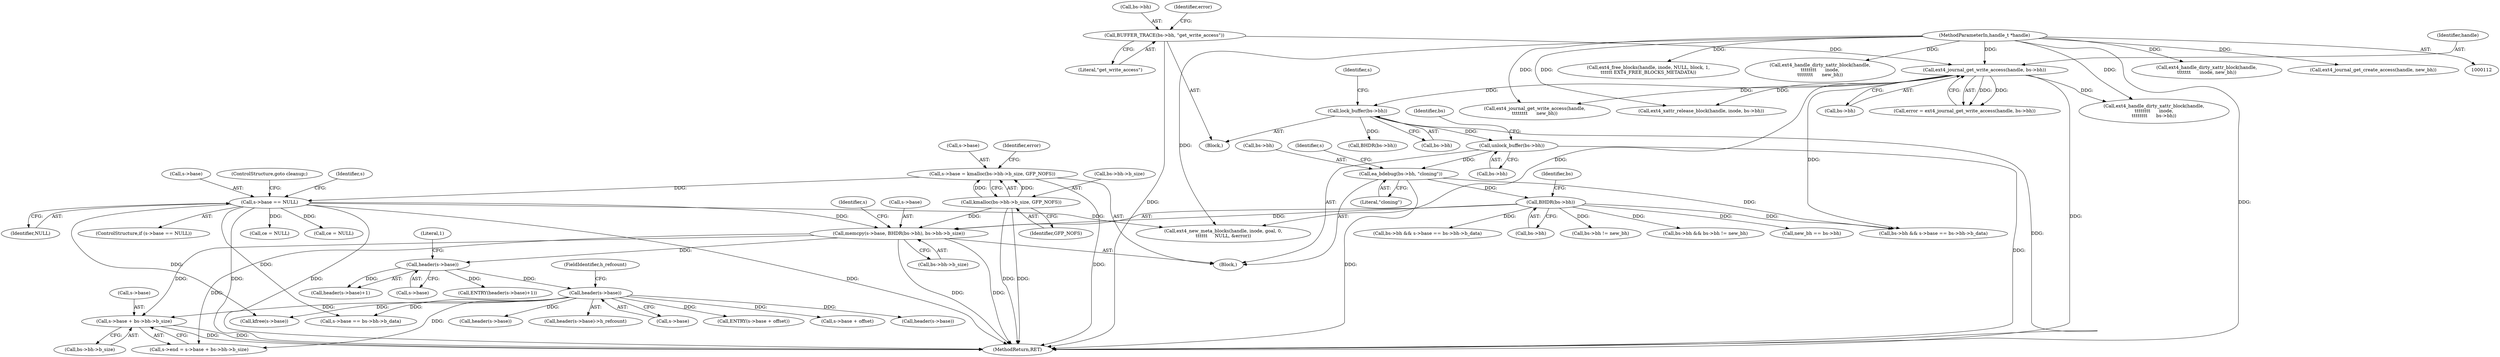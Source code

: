 digraph "0_linux_82939d7999dfc1f1998c4b1c12e2f19edbdff272_3@pointer" {
"1000368" [label="(Call,s->base + bs->bh->b_size)"];
"1000347" [label="(Call,header(s->base))"];
"1000340" [label="(Call,header(s->base))"];
"1000321" [label="(Call,memcpy(s->base, BHDR(bs->bh), bs->bh->b_size))"];
"1000315" [label="(Call,s->base == NULL)"];
"1000299" [label="(Call,s->base = kmalloc(bs->bh->b_size, GFP_NOFS))"];
"1000303" [label="(Call,kmalloc(bs->bh->b_size, GFP_NOFS))"];
"1000325" [label="(Call,BHDR(bs->bh))"];
"1000294" [label="(Call,ea_bdebug(bs->bh, \"cloning\"))"];
"1000290" [label="(Call,unlock_buffer(bs->bh))"];
"1000183" [label="(Call,lock_buffer(bs->bh))"];
"1000175" [label="(Call,ext4_journal_get_write_access(handle, bs->bh))"];
"1000113" [label="(MethodParameterIn,handle_t *handle)"];
"1000168" [label="(Call,BUFFER_TRACE(bs->bh, \"get_write_access\"))"];
"1000168" [label="(Call,BUFFER_TRACE(bs->bh, \"get_write_access\"))"];
"1000698" [label="(Call,ext4_free_blocks(handle, inode, NULL, block, 1,\n\t\t\t\t\t\t EXT4_FREE_BLOCKS_METADATA))"];
"1000368" [label="(Call,s->base + bs->bh->b_size)"];
"1000336" [label="(Identifier,s)"];
"1000372" [label="(Call,bs->bh->b_size)"];
"1000300" [label="(Call,s->base)"];
"1000172" [label="(Literal,\"get_write_access\")"];
"1000765" [label="(Call,bs->bh != new_bh)"];
"1000315" [label="(Call,s->base == NULL)"];
"1000316" [label="(Call,s->base)"];
"1000351" [label="(FieldIdentifier,h_refcount)"];
"1000309" [label="(Identifier,GFP_NOFS)"];
"1000369" [label="(Call,s->base)"];
"1000589" [label="(Call,ext4_handle_dirty_xattr_block(handle,\n\t\t\t\t\t\t\t\t      inode,\n\t\t\t\t\t\t\t\t      new_bh))"];
"1000175" [label="(Call,ext4_journal_get_write_access(handle, bs->bh))"];
"1000321" [label="(Call,memcpy(s->base, BHDR(bs->bh), bs->bh->b_size))"];
"1000340" [label="(Call,header(s->base))"];
"1000499" [label="(Call,header(s->base))"];
"1000275" [label="(Block,)"];
"1000176" [label="(Identifier,handle)"];
"1000203" [label="(Call,BHDR(bs->bh))"];
"1000325" [label="(Call,BHDR(bs->bh))"];
"1000296" [label="(Identifier,bs)"];
"1000657" [label="(Call,ext4_new_meta_blocks(handle, inode, goal, 0,\n\t\t\t\t\t\t     NULL, &error))"];
"1000320" [label="(ControlStructure,goto cleanup;)"];
"1000294" [label="(Call,ea_bdebug(bs->bh, \"cloning\"))"];
"1000789" [label="(Call,bs->bh && s->base == bs->bh->b_data)"];
"1000761" [label="(Call,bs->bh && bs->bh != new_bh)"];
"1000169" [label="(Call,bs->bh)"];
"1000301" [label="(Identifier,s)"];
"1000322" [label="(Call,s->base)"];
"1000364" [label="(Call,s->end = s->base + bs->bh->b_size)"];
"1000346" [label="(Call,header(s->base)->h_refcount)"];
"1000298" [label="(Literal,\"cloning\")"];
"1000113" [label="(MethodParameterIn,handle_t *handle)"];
"1000174" [label="(Identifier,error)"];
"1000311" [label="(Identifier,error)"];
"1000509" [label="(Call,new_bh == bs->bh)"];
"1000793" [label="(Call,s->base == bs->bh->b_data)"];
"1000323" [label="(Identifier,s)"];
"1000192" [label="(Identifier,s)"];
"1000825" [label="(MethodReturn,RET)"];
"1000563" [label="(Call,ce = NULL)"];
"1000299" [label="(Call,s->base = kmalloc(bs->bh->b_size, GFP_NOFS))"];
"1000770" [label="(Call,ext4_xattr_release_block(handle, inode, bs->bh))"];
"1000607" [label="(Call,bs->bh && s->base == bs->bh->b_data)"];
"1000348" [label="(Call,s->base)"];
"1000602" [label="(Call,ce = NULL)"];
"1000358" [label="(Call,ENTRY(s->base + offset))"];
"1000177" [label="(Call,bs->bh)"];
"1000535" [label="(Call,ext4_journal_get_write_access(handle,\n\t\t\t\t\t\t\t\t      new_bh))"];
"1000295" [label="(Call,bs->bh)"];
"1000290" [label="(Call,unlock_buffer(bs->bh))"];
"1000802" [label="(Call,kfree(s->base))"];
"1000329" [label="(Call,bs->bh->b_size)"];
"1000326" [label="(Call,bs->bh)"];
"1000173" [label="(Call,error = ext4_journal_get_write_access(handle, bs->bh))"];
"1000264" [label="(Call,ext4_handle_dirty_xattr_block(handle,\n\t\t\t\t\t\t\t\t      inode,\n\t\t\t\t\t\t\t\t      bs->bh))"];
"1000341" [label="(Call,s->base)"];
"1000291" [label="(Call,bs->bh)"];
"1000319" [label="(Identifier,NULL)"];
"1000359" [label="(Call,s->base + offset)"];
"1000303" [label="(Call,kmalloc(bs->bh->b_size, GFP_NOFS))"];
"1000304" [label="(Call,bs->bh->b_size)"];
"1000480" [label="(Call,header(s->base))"];
"1000338" [label="(Call,ENTRY(header(s->base)+1))"];
"1000347" [label="(Call,header(s->base))"];
"1000184" [label="(Call,bs->bh)"];
"1000742" [label="(Call,ext4_handle_dirty_xattr_block(handle,\n\t\t\t\t\t\t\t      inode, new_bh))"];
"1000710" [label="(Call,ext4_journal_get_create_access(handle, new_bh))"];
"1000183" [label="(Call,lock_buffer(bs->bh))"];
"1000167" [label="(Block,)"];
"1000314" [label="(ControlStructure,if (s->base == NULL))"];
"1000331" [label="(Identifier,bs)"];
"1000344" [label="(Literal,1)"];
"1000339" [label="(Call,header(s->base)+1)"];
"1000368" -> "1000364"  [label="AST: "];
"1000368" -> "1000372"  [label="CFG: "];
"1000369" -> "1000368"  [label="AST: "];
"1000372" -> "1000368"  [label="AST: "];
"1000364" -> "1000368"  [label="CFG: "];
"1000368" -> "1000825"  [label="DDG: "];
"1000368" -> "1000825"  [label="DDG: "];
"1000347" -> "1000368"  [label="DDG: "];
"1000321" -> "1000368"  [label="DDG: "];
"1000347" -> "1000346"  [label="AST: "];
"1000347" -> "1000348"  [label="CFG: "];
"1000348" -> "1000347"  [label="AST: "];
"1000351" -> "1000347"  [label="CFG: "];
"1000340" -> "1000347"  [label="DDG: "];
"1000347" -> "1000358"  [label="DDG: "];
"1000347" -> "1000359"  [label="DDG: "];
"1000347" -> "1000364"  [label="DDG: "];
"1000347" -> "1000480"  [label="DDG: "];
"1000347" -> "1000499"  [label="DDG: "];
"1000347" -> "1000793"  [label="DDG: "];
"1000347" -> "1000802"  [label="DDG: "];
"1000340" -> "1000339"  [label="AST: "];
"1000340" -> "1000341"  [label="CFG: "];
"1000341" -> "1000340"  [label="AST: "];
"1000344" -> "1000340"  [label="CFG: "];
"1000340" -> "1000338"  [label="DDG: "];
"1000340" -> "1000339"  [label="DDG: "];
"1000321" -> "1000340"  [label="DDG: "];
"1000321" -> "1000275"  [label="AST: "];
"1000321" -> "1000329"  [label="CFG: "];
"1000322" -> "1000321"  [label="AST: "];
"1000325" -> "1000321"  [label="AST: "];
"1000329" -> "1000321"  [label="AST: "];
"1000336" -> "1000321"  [label="CFG: "];
"1000321" -> "1000825"  [label="DDG: "];
"1000321" -> "1000825"  [label="DDG: "];
"1000315" -> "1000321"  [label="DDG: "];
"1000325" -> "1000321"  [label="DDG: "];
"1000303" -> "1000321"  [label="DDG: "];
"1000321" -> "1000364"  [label="DDG: "];
"1000315" -> "1000314"  [label="AST: "];
"1000315" -> "1000319"  [label="CFG: "];
"1000316" -> "1000315"  [label="AST: "];
"1000319" -> "1000315"  [label="AST: "];
"1000320" -> "1000315"  [label="CFG: "];
"1000323" -> "1000315"  [label="CFG: "];
"1000315" -> "1000825"  [label="DDG: "];
"1000315" -> "1000825"  [label="DDG: "];
"1000315" -> "1000825"  [label="DDG: "];
"1000299" -> "1000315"  [label="DDG: "];
"1000315" -> "1000563"  [label="DDG: "];
"1000315" -> "1000602"  [label="DDG: "];
"1000315" -> "1000657"  [label="DDG: "];
"1000315" -> "1000793"  [label="DDG: "];
"1000315" -> "1000802"  [label="DDG: "];
"1000299" -> "1000275"  [label="AST: "];
"1000299" -> "1000303"  [label="CFG: "];
"1000300" -> "1000299"  [label="AST: "];
"1000303" -> "1000299"  [label="AST: "];
"1000311" -> "1000299"  [label="CFG: "];
"1000299" -> "1000825"  [label="DDG: "];
"1000303" -> "1000299"  [label="DDG: "];
"1000303" -> "1000299"  [label="DDG: "];
"1000303" -> "1000309"  [label="CFG: "];
"1000304" -> "1000303"  [label="AST: "];
"1000309" -> "1000303"  [label="AST: "];
"1000303" -> "1000825"  [label="DDG: "];
"1000303" -> "1000825"  [label="DDG: "];
"1000325" -> "1000326"  [label="CFG: "];
"1000326" -> "1000325"  [label="AST: "];
"1000331" -> "1000325"  [label="CFG: "];
"1000294" -> "1000325"  [label="DDG: "];
"1000325" -> "1000509"  [label="DDG: "];
"1000325" -> "1000607"  [label="DDG: "];
"1000325" -> "1000761"  [label="DDG: "];
"1000325" -> "1000765"  [label="DDG: "];
"1000325" -> "1000789"  [label="DDG: "];
"1000294" -> "1000275"  [label="AST: "];
"1000294" -> "1000298"  [label="CFG: "];
"1000295" -> "1000294"  [label="AST: "];
"1000298" -> "1000294"  [label="AST: "];
"1000301" -> "1000294"  [label="CFG: "];
"1000294" -> "1000825"  [label="DDG: "];
"1000290" -> "1000294"  [label="DDG: "];
"1000294" -> "1000789"  [label="DDG: "];
"1000290" -> "1000275"  [label="AST: "];
"1000290" -> "1000291"  [label="CFG: "];
"1000291" -> "1000290"  [label="AST: "];
"1000296" -> "1000290"  [label="CFG: "];
"1000290" -> "1000825"  [label="DDG: "];
"1000183" -> "1000290"  [label="DDG: "];
"1000183" -> "1000167"  [label="AST: "];
"1000183" -> "1000184"  [label="CFG: "];
"1000184" -> "1000183"  [label="AST: "];
"1000192" -> "1000183"  [label="CFG: "];
"1000183" -> "1000825"  [label="DDG: "];
"1000175" -> "1000183"  [label="DDG: "];
"1000183" -> "1000203"  [label="DDG: "];
"1000175" -> "1000173"  [label="AST: "];
"1000175" -> "1000177"  [label="CFG: "];
"1000176" -> "1000175"  [label="AST: "];
"1000177" -> "1000175"  [label="AST: "];
"1000173" -> "1000175"  [label="CFG: "];
"1000175" -> "1000825"  [label="DDG: "];
"1000175" -> "1000173"  [label="DDG: "];
"1000175" -> "1000173"  [label="DDG: "];
"1000113" -> "1000175"  [label="DDG: "];
"1000168" -> "1000175"  [label="DDG: "];
"1000175" -> "1000264"  [label="DDG: "];
"1000175" -> "1000535"  [label="DDG: "];
"1000175" -> "1000657"  [label="DDG: "];
"1000175" -> "1000770"  [label="DDG: "];
"1000175" -> "1000789"  [label="DDG: "];
"1000113" -> "1000112"  [label="AST: "];
"1000113" -> "1000825"  [label="DDG: "];
"1000113" -> "1000264"  [label="DDG: "];
"1000113" -> "1000535"  [label="DDG: "];
"1000113" -> "1000589"  [label="DDG: "];
"1000113" -> "1000657"  [label="DDG: "];
"1000113" -> "1000698"  [label="DDG: "];
"1000113" -> "1000710"  [label="DDG: "];
"1000113" -> "1000742"  [label="DDG: "];
"1000113" -> "1000770"  [label="DDG: "];
"1000168" -> "1000167"  [label="AST: "];
"1000168" -> "1000172"  [label="CFG: "];
"1000169" -> "1000168"  [label="AST: "];
"1000172" -> "1000168"  [label="AST: "];
"1000174" -> "1000168"  [label="CFG: "];
"1000168" -> "1000825"  [label="DDG: "];
}

